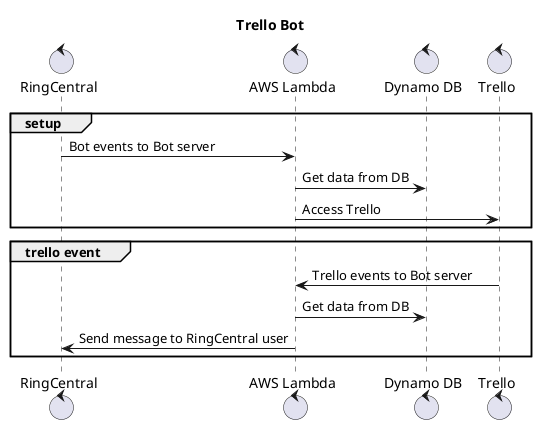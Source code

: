 @startuml
title Trello Bot

control "RingCentral" as RC
control "AWS Lambda" as Lambda
control "Dynamo DB" as DB
control "Trello" as Trello

group setup
RC -> Lambda: Bot events to Bot server
Lambda -> DB: Get data from DB
Lambda -> Trello: Access Trello
end

group trello event
Trello -> Lambda: Trello events to Bot server
Lambda -> DB: Get data from DB
Lambda -> RC: Send message to RingCentral user
end

@enduml
